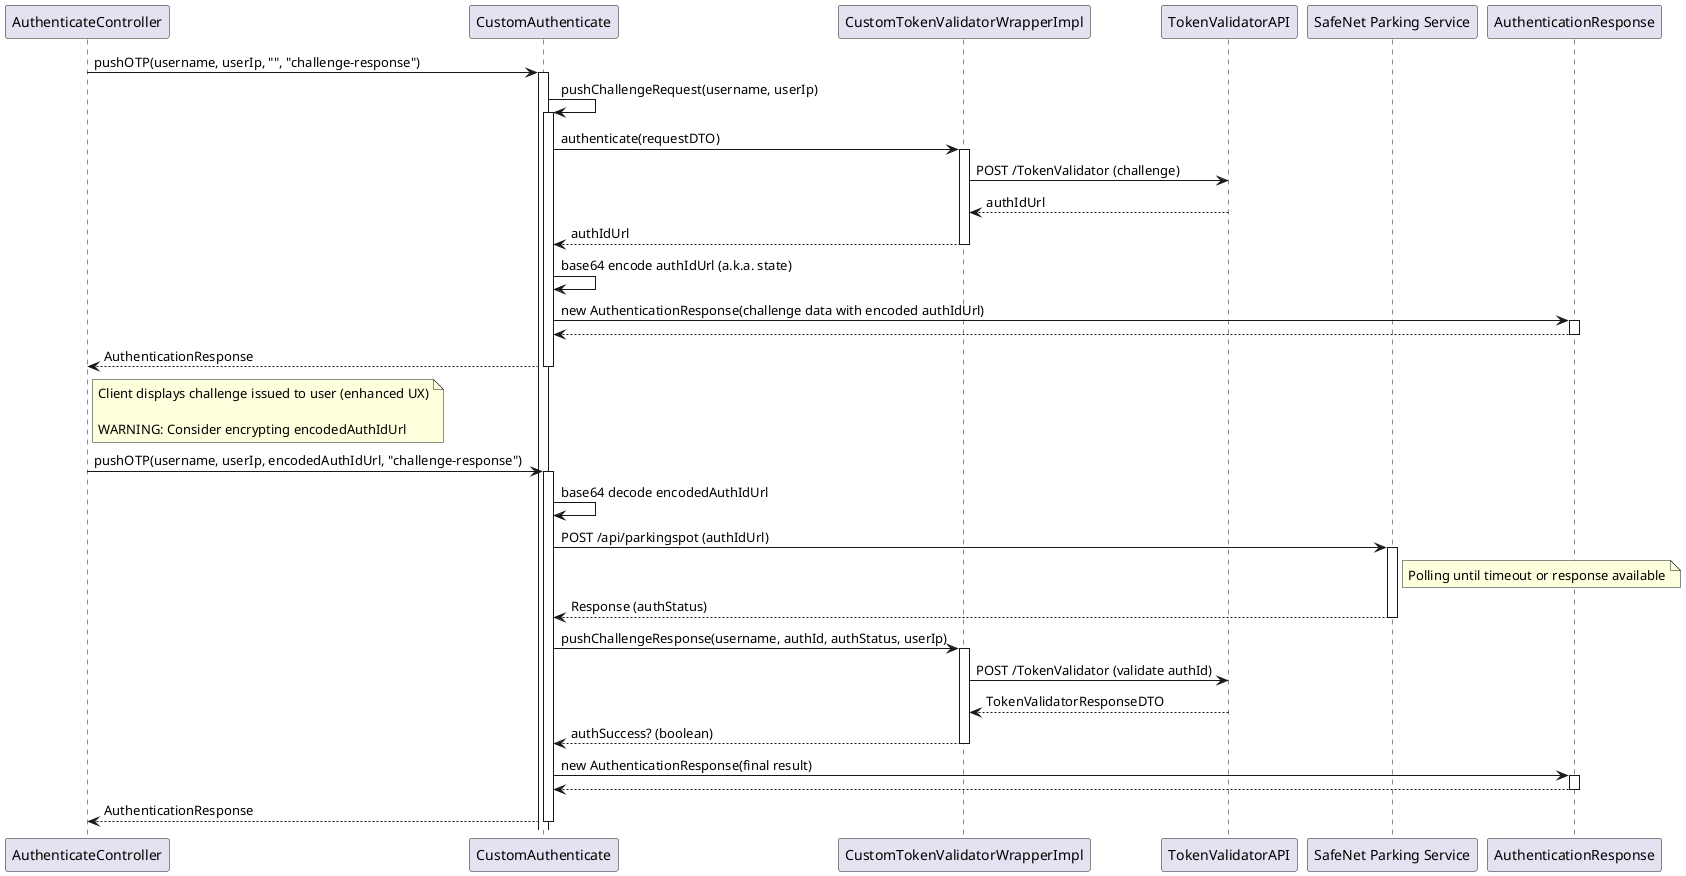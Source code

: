 @startuml
participant "AuthenticateController" as Client
participant CustomAuthenticate
participant CustomTokenValidatorWrapperImpl
participant TokenValidatorAPI
participant "SafeNet Parking Service" as ParkingService
participant AuthenticationResponse

Client -> CustomAuthenticate : pushOTP(username, userIp, "", "challenge-response")
activate CustomAuthenticate

CustomAuthenticate -> CustomAuthenticate : pushChallengeRequest(username, userIp)
activate CustomAuthenticate
CustomAuthenticate -> CustomTokenValidatorWrapperImpl : authenticate(requestDTO)
activate CustomTokenValidatorWrapperImpl
CustomTokenValidatorWrapperImpl -> TokenValidatorAPI : POST /TokenValidator (challenge)
TokenValidatorAPI --> CustomTokenValidatorWrapperImpl : authIdUrl
CustomTokenValidatorWrapperImpl --> CustomAuthenticate : authIdUrl
deactivate CustomTokenValidatorWrapperImpl
CustomAuthenticate -> CustomAuthenticate : base64 encode authIdUrl (a.k.a. state)

CustomAuthenticate -> AuthenticationResponse : new AuthenticationResponse(challenge data with encoded authIdUrl)
activate AuthenticationResponse
AuthenticationResponse --> CustomAuthenticate
deactivate AuthenticationResponse

CustomAuthenticate --> Client : AuthenticationResponse
deactivate CustomAuthenticate

note right of Client: Client displays challenge issued to user (enhanced UX)\n\nWARNING: Consider encrypting encodedAuthIdUrl 
Client -> CustomAuthenticate : pushOTP(username, userIp, encodedAuthIdUrl, "challenge-response")
activate CustomAuthenticate
CustomAuthenticate -> CustomAuthenticate : base64 decode encodedAuthIdUrl 

CustomAuthenticate -> ParkingService : POST /api/parkingspot (authIdUrl)
activate ParkingService
note right of ParkingService: Polling until timeout or response available
ParkingService --> CustomAuthenticate : Response (authStatus)
deactivate ParkingService

CustomAuthenticate -> CustomTokenValidatorWrapperImpl : pushChallengeResponse(username, authId, authStatus, userIp)
activate CustomTokenValidatorWrapperImpl
CustomTokenValidatorWrapperImpl -> TokenValidatorAPI : POST /TokenValidator (validate authId)
TokenValidatorAPI --> CustomTokenValidatorWrapperImpl : TokenValidatorResponseDTO
CustomTokenValidatorWrapperImpl --> CustomAuthenticate : authSuccess? (boolean)
deactivate CustomTokenValidatorWrapperImpl

CustomAuthenticate -> AuthenticationResponse : new AuthenticationResponse(final result)
activate AuthenticationResponse
AuthenticationResponse --> CustomAuthenticate
deactivate AuthenticationResponse

CustomAuthenticate --> Client : AuthenticationResponse
deactivate CustomAuthenticate
@enduml
